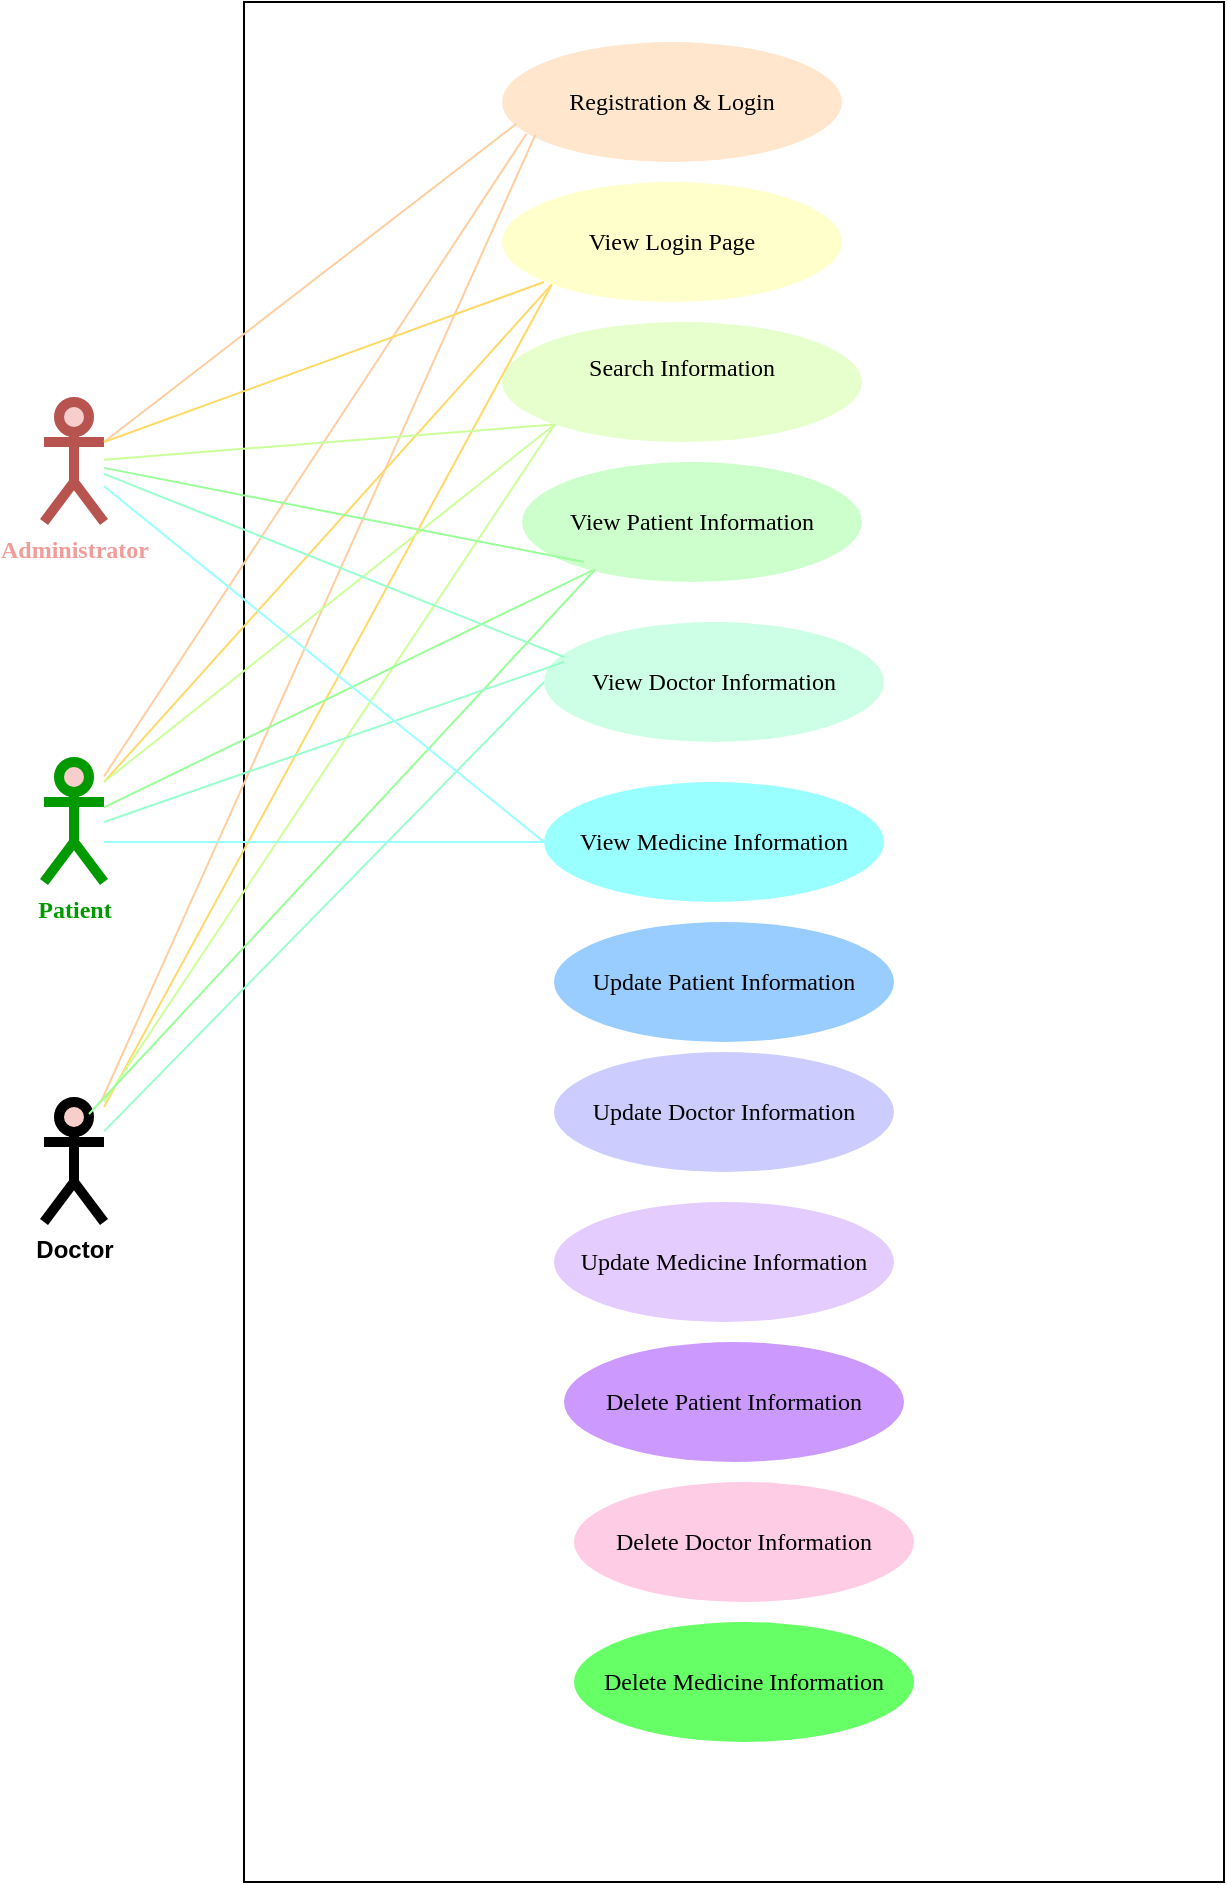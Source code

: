 <mxfile version="20.5.1" type="github">
  <diagram id="C5RBs43oDa-KdzZeNtuy" name="Page-1">
    <mxGraphModel dx="865" dy="456" grid="1" gridSize="10" guides="1" tooltips="1" connect="1" arrows="1" fold="1" page="1" pageScale="1" pageWidth="827" pageHeight="1169" math="0" shadow="0">
      <root>
        <mxCell id="WIyWlLk6GJQsqaUBKTNV-0" />
        <mxCell id="WIyWlLk6GJQsqaUBKTNV-1" parent="WIyWlLk6GJQsqaUBKTNV-0" />
        <mxCell id="kYkdzYrgFf4KMOdY5dag-0" value="" style="rounded=0;whiteSpace=wrap;html=1;" vertex="1" parent="WIyWlLk6GJQsqaUBKTNV-1">
          <mxGeometry x="190" y="60" width="490" height="940" as="geometry" />
        </mxCell>
        <mxCell id="kYkdzYrgFf4KMOdY5dag-3" value="&lt;b&gt;&lt;font color=&quot;#f19c99&quot;&gt;Administrator&lt;/font&gt;&lt;/b&gt;" style="shape=umlActor;verticalLabelPosition=bottom;verticalAlign=top;html=1;outlineConnect=0;fillColor=#f8cecc;strokeColor=#b85450;strokeWidth=5;fontFamily=Verdana;" vertex="1" parent="WIyWlLk6GJQsqaUBKTNV-1">
          <mxGeometry x="90" y="260" width="30" height="60" as="geometry" />
        </mxCell>
        <mxCell id="kYkdzYrgFf4KMOdY5dag-4" value="&lt;b&gt;&lt;font color=&quot;#009900&quot;&gt;Patient&lt;/font&gt;&lt;/b&gt;" style="shape=umlActor;verticalLabelPosition=bottom;verticalAlign=top;html=1;outlineConnect=0;fillColor=#f8cecc;strokeColor=#009900;strokeWidth=5;fontFamily=Verdana;" vertex="1" parent="WIyWlLk6GJQsqaUBKTNV-1">
          <mxGeometry x="90" y="440" width="30" height="60" as="geometry" />
        </mxCell>
        <mxCell id="kYkdzYrgFf4KMOdY5dag-6" value="&lt;b&gt;&lt;font&gt;Doctor&lt;/font&gt;&lt;/b&gt;" style="shape=umlActor;verticalLabelPosition=bottom;verticalAlign=top;html=1;outlineConnect=0;fillColor=#f8cecc;strokeColor=#000000;strokeWidth=5;fontColor=#000000;" vertex="1" parent="WIyWlLk6GJQsqaUBKTNV-1">
          <mxGeometry x="90" y="610" width="30" height="60" as="geometry" />
        </mxCell>
        <mxCell id="kYkdzYrgFf4KMOdY5dag-7" value="Registration &amp;amp; Login" style="ellipse;whiteSpace=wrap;html=1;strokeColor=none;strokeWidth=5;fontFamily=Verdana;fontColor=#000000;labelBackgroundColor=none;fillColor=#FFE6CC;fontStyle=0" vertex="1" parent="WIyWlLk6GJQsqaUBKTNV-1">
          <mxGeometry x="319" y="80" width="170" height="60" as="geometry" />
        </mxCell>
        <mxCell id="kYkdzYrgFf4KMOdY5dag-8" value="View Login Page" style="ellipse;whiteSpace=wrap;html=1;strokeColor=none;strokeWidth=5;fontFamily=Verdana;fontColor=#000000;labelBackgroundColor=none;fillColor=#FFFFCC;fontStyle=0" vertex="1" parent="WIyWlLk6GJQsqaUBKTNV-1">
          <mxGeometry x="319" y="150" width="170" height="60" as="geometry" />
        </mxCell>
        <mxCell id="kYkdzYrgFf4KMOdY5dag-9" value="Search Information&lt;span style=&quot;color: rgba(0, 0, 0, 0); font-family: monospace; font-size: 0px; text-align: start;&quot;&gt;CmxGraphModel%3E%3Croot%3E%3CmxCell%20id%3D%220%22%2F%3E%3CmxCell%20id%3D%221%22%20parent%3D%220%22%2F%3E%3CmxCell%20id%3D%222%22%20value%3D%22View%20Login%20Page%22%20style%3D%22ellipse%3BwhiteSpace%3Dwrap%3Bhtml%3D1%3BstrokeColor%3Dnone%3BstrokeWidth%3D5%3BfontFamily%3DVerdana%3BfontColor%3D%23000000%3BlabelBackgroundColor%3Dnone%3BfillColor%3D%23FFE6CC%3BfontStyle%3D0%22%20vertex%3D%221%22%20parent%3D%221%22%3E%3CmxGeometry%20x%3D%22340%22%20y%3D%22170%22%20width%3D%22170%22%20height%3D%2260%22%20as%3D%22geometry%22%2F%3E%3C%2FmxCell%3E%3C%2Froot%3E%3C%2FmxGraphModel%3E&lt;/span&gt;&lt;br&gt;&amp;nbsp;" style="ellipse;whiteSpace=wrap;html=1;strokeColor=none;strokeWidth=5;fontFamily=Verdana;fontColor=#000000;labelBackgroundColor=none;fillColor=#E6FFCC;fontStyle=0" vertex="1" parent="WIyWlLk6GJQsqaUBKTNV-1">
          <mxGeometry x="319" y="220" width="180" height="60" as="geometry" />
        </mxCell>
        <mxCell id="kYkdzYrgFf4KMOdY5dag-10" value="View Patient Information" style="ellipse;whiteSpace=wrap;html=1;strokeColor=none;strokeWidth=5;fontFamily=Verdana;fontColor=#000000;labelBackgroundColor=none;fillColor=#CCFFCC;fontStyle=0" vertex="1" parent="WIyWlLk6GJQsqaUBKTNV-1">
          <mxGeometry x="329" y="290" width="170" height="60" as="geometry" />
        </mxCell>
        <mxCell id="kYkdzYrgFf4KMOdY5dag-11" value="Update Patient Information" style="ellipse;whiteSpace=wrap;html=1;strokeColor=none;strokeWidth=5;fontFamily=Verdana;fontColor=#000000;labelBackgroundColor=none;fillColor=#99CCFF;fontStyle=0" vertex="1" parent="WIyWlLk6GJQsqaUBKTNV-1">
          <mxGeometry x="345" y="520" width="170" height="60" as="geometry" />
        </mxCell>
        <mxCell id="kYkdzYrgFf4KMOdY5dag-12" value="View Doctor Information" style="ellipse;whiteSpace=wrap;html=1;strokeColor=none;strokeWidth=5;fontFamily=Verdana;fontColor=#000000;labelBackgroundColor=none;fillColor=#CCFFE6;fontStyle=0" vertex="1" parent="WIyWlLk6GJQsqaUBKTNV-1">
          <mxGeometry x="340" y="370" width="170" height="60" as="geometry" />
        </mxCell>
        <mxCell id="kYkdzYrgFf4KMOdY5dag-13" value="View Medicine Information" style="ellipse;whiteSpace=wrap;html=1;strokeColor=none;strokeWidth=5;fontFamily=Verdana;fontColor=#000000;labelBackgroundColor=none;fillColor=#99FFFF;fontStyle=0" vertex="1" parent="WIyWlLk6GJQsqaUBKTNV-1">
          <mxGeometry x="340" y="450" width="170" height="60" as="geometry" />
        </mxCell>
        <mxCell id="kYkdzYrgFf4KMOdY5dag-14" value="Update Doctor Information" style="ellipse;whiteSpace=wrap;html=1;strokeColor=none;strokeWidth=5;fontFamily=Verdana;fontColor=#000000;labelBackgroundColor=none;fillColor=#CCCCFF;fontStyle=0" vertex="1" parent="WIyWlLk6GJQsqaUBKTNV-1">
          <mxGeometry x="345" y="585" width="170" height="60" as="geometry" />
        </mxCell>
        <mxCell id="kYkdzYrgFf4KMOdY5dag-15" value="Update Medicine Information" style="ellipse;whiteSpace=wrap;html=1;strokeColor=none;strokeWidth=5;fontFamily=Verdana;fontColor=#000000;labelBackgroundColor=none;fillColor=#E5CCFF;fontStyle=0" vertex="1" parent="WIyWlLk6GJQsqaUBKTNV-1">
          <mxGeometry x="345" y="660" width="170" height="60" as="geometry" />
        </mxCell>
        <mxCell id="kYkdzYrgFf4KMOdY5dag-16" value="Delete Patient Information" style="ellipse;whiteSpace=wrap;html=1;strokeColor=none;strokeWidth=5;fontFamily=Verdana;fontColor=#000000;labelBackgroundColor=none;fillColor=#CC99FF;fontStyle=0" vertex="1" parent="WIyWlLk6GJQsqaUBKTNV-1">
          <mxGeometry x="350" y="730" width="170" height="60" as="geometry" />
        </mxCell>
        <mxCell id="kYkdzYrgFf4KMOdY5dag-17" value="Delete Doctor Information" style="ellipse;whiteSpace=wrap;html=1;strokeColor=none;strokeWidth=5;fontFamily=Verdana;fontColor=#000000;labelBackgroundColor=none;fillColor=#FFCCE6;fontStyle=0" vertex="1" parent="WIyWlLk6GJQsqaUBKTNV-1">
          <mxGeometry x="355" y="800" width="170" height="60" as="geometry" />
        </mxCell>
        <mxCell id="kYkdzYrgFf4KMOdY5dag-18" value="Delete Medicine Information" style="ellipse;whiteSpace=wrap;html=1;strokeColor=none;strokeWidth=5;fontFamily=Verdana;fontColor=#000000;labelBackgroundColor=none;fillColor=#66FF66;fontStyle=0" vertex="1" parent="WIyWlLk6GJQsqaUBKTNV-1">
          <mxGeometry x="355" y="870" width="170" height="60" as="geometry" />
        </mxCell>
        <mxCell id="kYkdzYrgFf4KMOdY5dag-22" value="" style="endArrow=none;html=1;rounded=0;fontFamily=Verdana;fontColor=#000000;exitX=1;exitY=0.333;exitDx=0;exitDy=0;exitPerimeter=0;strokeColor=#FFCE9F;entryX=0.042;entryY=0.682;entryDx=0;entryDy=0;entryPerimeter=0;" edge="1" parent="WIyWlLk6GJQsqaUBKTNV-1" source="kYkdzYrgFf4KMOdY5dag-3" target="kYkdzYrgFf4KMOdY5dag-7">
          <mxGeometry width="50" height="50" relative="1" as="geometry">
            <mxPoint x="390" y="330" as="sourcePoint" />
            <mxPoint x="330" y="120" as="targetPoint" />
          </mxGeometry>
        </mxCell>
        <mxCell id="kYkdzYrgFf4KMOdY5dag-24" value="" style="endArrow=none;html=1;rounded=0;fontFamily=Verdana;fontColor=#000000;entryX=0.072;entryY=0.765;entryDx=0;entryDy=0;fillColor=#ffe6cc;strokeColor=#FFCE9F;entryPerimeter=0;" edge="1" parent="WIyWlLk6GJQsqaUBKTNV-1" source="kYkdzYrgFf4KMOdY5dag-4" target="kYkdzYrgFf4KMOdY5dag-7">
          <mxGeometry width="50" height="50" relative="1" as="geometry">
            <mxPoint x="390" y="330" as="sourcePoint" />
            <mxPoint x="440" y="280" as="targetPoint" />
          </mxGeometry>
        </mxCell>
        <mxCell id="kYkdzYrgFf4KMOdY5dag-25" value="" style="endArrow=none;html=1;rounded=0;strokeColor=#FFCE9F;fontFamily=Verdana;fontColor=#000000;entryX=0.098;entryY=0.774;entryDx=0;entryDy=0;entryPerimeter=0;" edge="1" parent="WIyWlLk6GJQsqaUBKTNV-1" source="kYkdzYrgFf4KMOdY5dag-6" target="kYkdzYrgFf4KMOdY5dag-7">
          <mxGeometry width="50" height="50" relative="1" as="geometry">
            <mxPoint x="390" y="520" as="sourcePoint" />
            <mxPoint x="340" y="120" as="targetPoint" />
          </mxGeometry>
        </mxCell>
        <mxCell id="kYkdzYrgFf4KMOdY5dag-26" value="" style="endArrow=none;html=1;rounded=0;strokeColor=#FFD966;fontFamily=Verdana;fontColor=#000000;" edge="1" parent="WIyWlLk6GJQsqaUBKTNV-1">
          <mxGeometry width="50" height="50" relative="1" as="geometry">
            <mxPoint x="120" y="280" as="sourcePoint" />
            <mxPoint x="340" y="200" as="targetPoint" />
          </mxGeometry>
        </mxCell>
        <mxCell id="kYkdzYrgFf4KMOdY5dag-27" value="" style="endArrow=none;html=1;rounded=0;strokeColor=#FFD966;fontFamily=Verdana;fontColor=#000000;entryX=0;entryY=1;entryDx=0;entryDy=0;" edge="1" parent="WIyWlLk6GJQsqaUBKTNV-1" target="kYkdzYrgFf4KMOdY5dag-8">
          <mxGeometry width="50" height="50" relative="1" as="geometry">
            <mxPoint x="120" y="450" as="sourcePoint" />
            <mxPoint x="440" y="340" as="targetPoint" />
          </mxGeometry>
        </mxCell>
        <mxCell id="kYkdzYrgFf4KMOdY5dag-28" value="" style="endArrow=none;html=1;rounded=0;strokeColor=#FFD966;fontFamily=Verdana;fontColor=#000000;entryX=0;entryY=1;entryDx=0;entryDy=0;" edge="1" parent="WIyWlLk6GJQsqaUBKTNV-1" source="kYkdzYrgFf4KMOdY5dag-6" target="kYkdzYrgFf4KMOdY5dag-8">
          <mxGeometry width="50" height="50" relative="1" as="geometry">
            <mxPoint x="390" y="390" as="sourcePoint" />
            <mxPoint x="440" y="340" as="targetPoint" />
          </mxGeometry>
        </mxCell>
        <mxCell id="kYkdzYrgFf4KMOdY5dag-29" value="" style="endArrow=none;html=1;rounded=0;strokeColor=#CCFF99;fontFamily=Verdana;fontColor=#000000;entryX=0;entryY=1;entryDx=0;entryDy=0;" edge="1" parent="WIyWlLk6GJQsqaUBKTNV-1" source="kYkdzYrgFf4KMOdY5dag-3" target="kYkdzYrgFf4KMOdY5dag-9">
          <mxGeometry width="50" height="50" relative="1" as="geometry">
            <mxPoint x="390" y="400" as="sourcePoint" />
            <mxPoint x="330" y="250" as="targetPoint" />
          </mxGeometry>
        </mxCell>
        <mxCell id="kYkdzYrgFf4KMOdY5dag-30" value="" style="endArrow=none;html=1;rounded=0;strokeColor=#CCFF99;fontFamily=Verdana;fontColor=#000000;entryX=0;entryY=1;entryDx=0;entryDy=0;" edge="1" parent="WIyWlLk6GJQsqaUBKTNV-1" target="kYkdzYrgFf4KMOdY5dag-9">
          <mxGeometry width="50" height="50" relative="1" as="geometry">
            <mxPoint x="120" y="450" as="sourcePoint" />
            <mxPoint x="440" y="350" as="targetPoint" />
          </mxGeometry>
        </mxCell>
        <mxCell id="kYkdzYrgFf4KMOdY5dag-31" value="" style="endArrow=none;html=1;rounded=0;strokeColor=#CCFF99;fontFamily=Verdana;fontColor=#000000;entryX=0;entryY=1;entryDx=0;entryDy=0;" edge="1" parent="WIyWlLk6GJQsqaUBKTNV-1" target="kYkdzYrgFf4KMOdY5dag-9">
          <mxGeometry width="50" height="50" relative="1" as="geometry">
            <mxPoint x="120" y="610" as="sourcePoint" />
            <mxPoint x="440" y="350" as="targetPoint" />
          </mxGeometry>
        </mxCell>
        <mxCell id="kYkdzYrgFf4KMOdY5dag-32" value="" style="endArrow=none;html=1;rounded=0;strokeColor=#99FF99;fontFamily=Verdana;fontColor=#000000;" edge="1" parent="WIyWlLk6GJQsqaUBKTNV-1" source="kYkdzYrgFf4KMOdY5dag-3">
          <mxGeometry width="50" height="50" relative="1" as="geometry">
            <mxPoint x="390" y="420" as="sourcePoint" />
            <mxPoint x="360" y="340" as="targetPoint" />
          </mxGeometry>
        </mxCell>
        <mxCell id="kYkdzYrgFf4KMOdY5dag-33" value="" style="endArrow=none;html=1;rounded=0;strokeColor=#99FF99;fontFamily=Verdana;fontColor=#000000;" edge="1" parent="WIyWlLk6GJQsqaUBKTNV-1" source="kYkdzYrgFf4KMOdY5dag-4" target="kYkdzYrgFf4KMOdY5dag-10">
          <mxGeometry width="50" height="50" relative="1" as="geometry">
            <mxPoint x="390" y="420" as="sourcePoint" />
            <mxPoint x="440" y="370" as="targetPoint" />
          </mxGeometry>
        </mxCell>
        <mxCell id="kYkdzYrgFf4KMOdY5dag-34" value="" style="endArrow=none;html=1;rounded=0;strokeColor=#99FF99;fontFamily=Verdana;fontColor=#000000;exitX=0.75;exitY=0.1;exitDx=0;exitDy=0;exitPerimeter=0;entryX=0.216;entryY=0.894;entryDx=0;entryDy=0;entryPerimeter=0;" edge="1" parent="WIyWlLk6GJQsqaUBKTNV-1" source="kYkdzYrgFf4KMOdY5dag-6" target="kYkdzYrgFf4KMOdY5dag-10">
          <mxGeometry width="50" height="50" relative="1" as="geometry">
            <mxPoint x="390" y="420" as="sourcePoint" />
            <mxPoint x="440" y="370" as="targetPoint" />
          </mxGeometry>
        </mxCell>
        <mxCell id="kYkdzYrgFf4KMOdY5dag-35" value="" style="endArrow=none;html=1;rounded=0;strokeColor=#99FFCC;fontFamily=Verdana;fontColor=#000000;entryX=0.061;entryY=0.294;entryDx=0;entryDy=0;entryPerimeter=0;" edge="1" parent="WIyWlLk6GJQsqaUBKTNV-1" source="kYkdzYrgFf4KMOdY5dag-3" target="kYkdzYrgFf4KMOdY5dag-12">
          <mxGeometry width="50" height="50" relative="1" as="geometry">
            <mxPoint x="390" y="500" as="sourcePoint" />
            <mxPoint x="440" y="450" as="targetPoint" />
          </mxGeometry>
        </mxCell>
        <mxCell id="kYkdzYrgFf4KMOdY5dag-36" value="" style="endArrow=none;html=1;rounded=0;strokeColor=#99FFCC;fontFamily=Verdana;fontColor=#000000;" edge="1" parent="WIyWlLk6GJQsqaUBKTNV-1">
          <mxGeometry width="50" height="50" relative="1" as="geometry">
            <mxPoint x="120" y="470" as="sourcePoint" />
            <mxPoint x="350" y="390" as="targetPoint" />
          </mxGeometry>
        </mxCell>
        <mxCell id="kYkdzYrgFf4KMOdY5dag-38" value="" style="endArrow=none;html=1;rounded=0;strokeColor=#99FFCC;fontFamily=Verdana;fontColor=#000000;entryX=0;entryY=0.5;entryDx=0;entryDy=0;" edge="1" parent="WIyWlLk6GJQsqaUBKTNV-1" source="kYkdzYrgFf4KMOdY5dag-6" target="kYkdzYrgFf4KMOdY5dag-12">
          <mxGeometry width="50" height="50" relative="1" as="geometry">
            <mxPoint x="390" y="500" as="sourcePoint" />
            <mxPoint x="440" y="450" as="targetPoint" />
          </mxGeometry>
        </mxCell>
        <mxCell id="kYkdzYrgFf4KMOdY5dag-39" value="" style="endArrow=none;html=1;rounded=0;strokeColor=#99FFFF;fontFamily=Verdana;fontColor=#000000;entryX=0;entryY=0.5;entryDx=0;entryDy=0;" edge="1" parent="WIyWlLk6GJQsqaUBKTNV-1" source="kYkdzYrgFf4KMOdY5dag-3" target="kYkdzYrgFf4KMOdY5dag-13">
          <mxGeometry width="50" height="50" relative="1" as="geometry">
            <mxPoint x="390" y="500" as="sourcePoint" />
            <mxPoint x="440" y="450" as="targetPoint" />
          </mxGeometry>
        </mxCell>
        <mxCell id="kYkdzYrgFf4KMOdY5dag-40" value="" style="endArrow=none;html=1;rounded=0;strokeColor=#99FFFF;fontFamily=Verdana;fontColor=#000000;entryX=0;entryY=0.5;entryDx=0;entryDy=0;" edge="1" parent="WIyWlLk6GJQsqaUBKTNV-1" target="kYkdzYrgFf4KMOdY5dag-13">
          <mxGeometry width="50" height="50" relative="1" as="geometry">
            <mxPoint x="120" y="480" as="sourcePoint" />
            <mxPoint x="440" y="450" as="targetPoint" />
          </mxGeometry>
        </mxCell>
      </root>
    </mxGraphModel>
  </diagram>
</mxfile>
